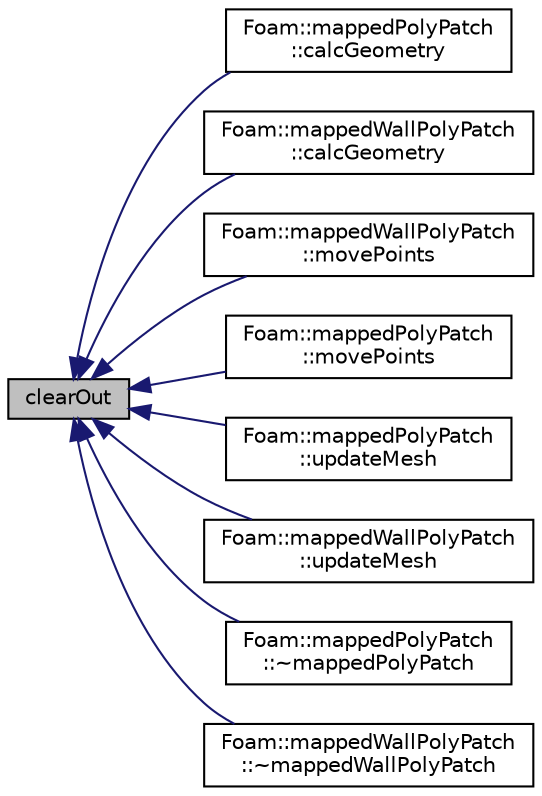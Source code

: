 digraph "clearOut"
{
  bgcolor="transparent";
  edge [fontname="Helvetica",fontsize="10",labelfontname="Helvetica",labelfontsize="10"];
  node [fontname="Helvetica",fontsize="10",shape=record];
  rankdir="LR";
  Node1 [label="clearOut",height=0.2,width=0.4,color="black", fillcolor="grey75", style="filled", fontcolor="black"];
  Node1 -> Node2 [dir="back",color="midnightblue",fontsize="10",style="solid",fontname="Helvetica"];
  Node2 [label="Foam::mappedPolyPatch\l::calcGeometry",height=0.2,width=0.4,color="black",URL="$a01414.html#a58bb4c0382e9ee570811fb3f005a0a97",tooltip="Calculate the patch geometry. "];
  Node1 -> Node3 [dir="back",color="midnightblue",fontsize="10",style="solid",fontname="Helvetica"];
  Node3 [label="Foam::mappedWallPolyPatch\l::calcGeometry",height=0.2,width=0.4,color="black",URL="$a01420.html#a58bb4c0382e9ee570811fb3f005a0a97",tooltip="Calculate the patch geometry. "];
  Node1 -> Node4 [dir="back",color="midnightblue",fontsize="10",style="solid",fontname="Helvetica"];
  Node4 [label="Foam::mappedWallPolyPatch\l::movePoints",height=0.2,width=0.4,color="black",URL="$a01420.html#aacd07914399d9e26077bb4ed6a0ed2a2",tooltip="Correct patches after moving points. "];
  Node1 -> Node5 [dir="back",color="midnightblue",fontsize="10",style="solid",fontname="Helvetica"];
  Node5 [label="Foam::mappedPolyPatch\l::movePoints",height=0.2,width=0.4,color="black",URL="$a01414.html#aacd07914399d9e26077bb4ed6a0ed2a2",tooltip="Correct patches after moving points. "];
  Node1 -> Node6 [dir="back",color="midnightblue",fontsize="10",style="solid",fontname="Helvetica"];
  Node6 [label="Foam::mappedPolyPatch\l::updateMesh",height=0.2,width=0.4,color="black",URL="$a01414.html#a06139aa7a91eeed82560f0c3d03d1845",tooltip="Update of the patch topology. "];
  Node1 -> Node7 [dir="back",color="midnightblue",fontsize="10",style="solid",fontname="Helvetica"];
  Node7 [label="Foam::mappedWallPolyPatch\l::updateMesh",height=0.2,width=0.4,color="black",URL="$a01420.html#a06139aa7a91eeed82560f0c3d03d1845",tooltip="Update of the patch topology. "];
  Node1 -> Node8 [dir="back",color="midnightblue",fontsize="10",style="solid",fontname="Helvetica"];
  Node8 [label="Foam::mappedPolyPatch\l::~mappedPolyPatch",height=0.2,width=0.4,color="black",URL="$a01414.html#a0efbe9f57db6ae06e2428b7e64cc56c6",tooltip="Destructor. "];
  Node1 -> Node9 [dir="back",color="midnightblue",fontsize="10",style="solid",fontname="Helvetica"];
  Node9 [label="Foam::mappedWallPolyPatch\l::~mappedWallPolyPatch",height=0.2,width=0.4,color="black",URL="$a01420.html#aa6ac1c19dbc70a254bfb25fd8557b84d",tooltip="Destructor. "];
}
